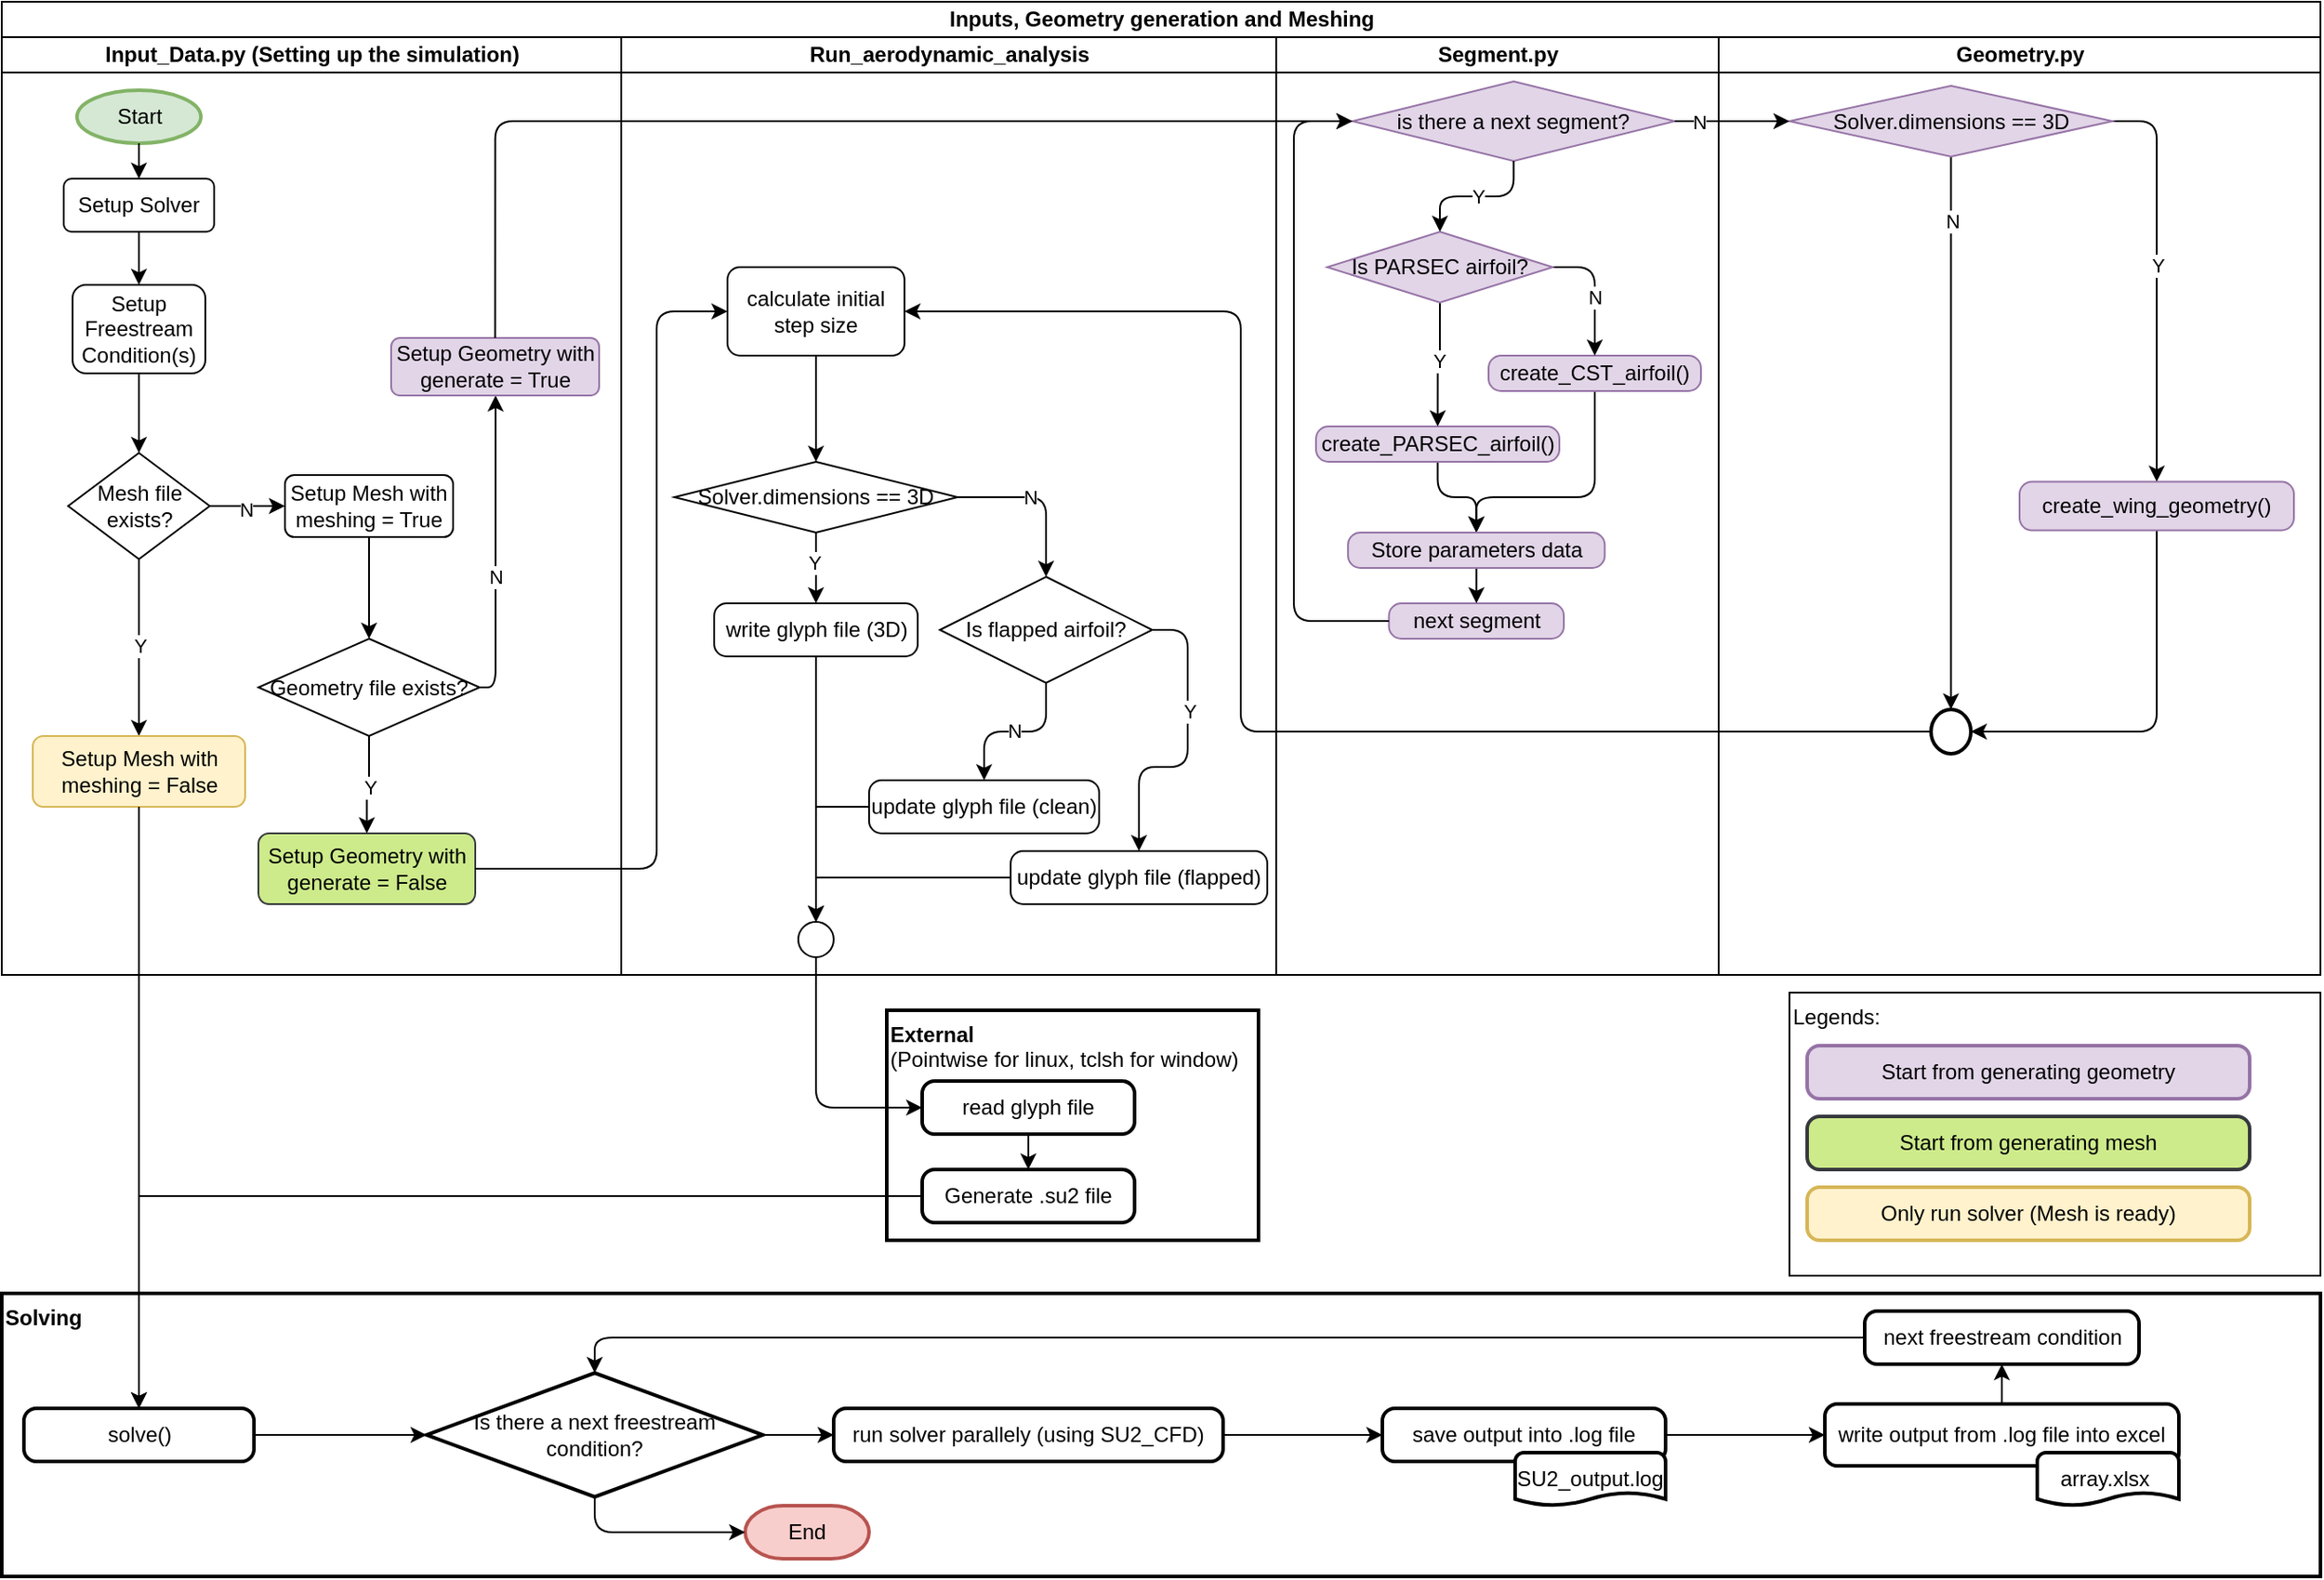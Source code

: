 <mxfile version="24.6.5" type="device">
  <diagram name="Page-1" id="SO0TgPZh9bHaN0swUPbW">
    <mxGraphModel dx="2756" dy="1480" grid="1" gridSize="10" guides="1" tooltips="1" connect="1" arrows="1" fold="1" page="1" pageScale="1" pageWidth="850" pageHeight="1100" math="0" shadow="0">
      <root>
        <mxCell id="0" />
        <mxCell id="1" parent="0" />
        <mxCell id="l3qqCL8ZwOuqY5DeSfAe-95" value="&lt;b&gt;Solving&lt;/b&gt;" style="rounded=0;whiteSpace=wrap;html=1;absoluteArcSize=1;arcSize=14;strokeWidth=2;horizontal=1;verticalAlign=top;align=left;" vertex="1" parent="1">
          <mxGeometry x="10" y="740" width="1310" height="160" as="geometry" />
        </mxCell>
        <mxCell id="l3qqCL8ZwOuqY5DeSfAe-11" value="Inputs, Geometry generation and Meshing" style="swimlane;childLayout=stackLayout;resizeParent=1;resizeParentMax=0;startSize=20;html=1;" vertex="1" parent="1">
          <mxGeometry x="10" y="10" width="1310" height="550" as="geometry" />
        </mxCell>
        <mxCell id="l3qqCL8ZwOuqY5DeSfAe-12" value="Input_Data.py (Setting up the simulation)" style="swimlane;startSize=20;html=1;" vertex="1" parent="l3qqCL8ZwOuqY5DeSfAe-11">
          <mxGeometry y="20" width="350" height="530" as="geometry" />
        </mxCell>
        <mxCell id="l3qqCL8ZwOuqY5DeSfAe-3" value="Setup Freestream Condition(s)" style="rounded=1;whiteSpace=wrap;html=1;" vertex="1" parent="l3qqCL8ZwOuqY5DeSfAe-12">
          <mxGeometry x="40" y="140" width="75" height="50" as="geometry" />
        </mxCell>
        <mxCell id="l3qqCL8ZwOuqY5DeSfAe-61" style="edgeStyle=orthogonalEdgeStyle;rounded=0;orthogonalLoop=1;jettySize=auto;html=1;" edge="1" parent="l3qqCL8ZwOuqY5DeSfAe-12" source="l3qqCL8ZwOuqY5DeSfAe-2" target="l3qqCL8ZwOuqY5DeSfAe-3">
          <mxGeometry relative="1" as="geometry" />
        </mxCell>
        <mxCell id="l3qqCL8ZwOuqY5DeSfAe-2" value="Setup Solver" style="rounded=1;whiteSpace=wrap;html=1;" vertex="1" parent="l3qqCL8ZwOuqY5DeSfAe-12">
          <mxGeometry x="35" y="80" width="85" height="30" as="geometry" />
        </mxCell>
        <mxCell id="l3qqCL8ZwOuqY5DeSfAe-4" value="Setup Geometry with generate = False" style="rounded=1;whiteSpace=wrap;html=1;fillColor=#cdeb8b;strokeColor=#36393d;" vertex="1" parent="l3qqCL8ZwOuqY5DeSfAe-12">
          <mxGeometry x="145" y="450" width="122.5" height="40" as="geometry" />
        </mxCell>
        <mxCell id="l3qqCL8ZwOuqY5DeSfAe-114" style="edgeStyle=orthogonalEdgeStyle;rounded=1;orthogonalLoop=1;jettySize=auto;html=1;exitX=1;exitY=0.5;exitDx=0;exitDy=0;exitPerimeter=0;curved=0;" edge="1" parent="l3qqCL8ZwOuqY5DeSfAe-12" source="l3qqCL8ZwOuqY5DeSfAe-18" target="l3qqCL8ZwOuqY5DeSfAe-22">
          <mxGeometry relative="1" as="geometry">
            <Array as="points">
              <mxPoint x="279" y="368" />
            </Array>
          </mxGeometry>
        </mxCell>
        <mxCell id="l3qqCL8ZwOuqY5DeSfAe-116" value="N" style="edgeLabel;html=1;align=center;verticalAlign=middle;resizable=0;points=[];" vertex="1" connectable="0" parent="l3qqCL8ZwOuqY5DeSfAe-114">
          <mxGeometry x="-0.458" y="4" relative="1" as="geometry">
            <mxPoint x="4" y="-25" as="offset" />
          </mxGeometry>
        </mxCell>
        <mxCell id="l3qqCL8ZwOuqY5DeSfAe-115" style="edgeStyle=orthogonalEdgeStyle;rounded=0;orthogonalLoop=1;jettySize=auto;html=1;" edge="1" parent="l3qqCL8ZwOuqY5DeSfAe-12" source="l3qqCL8ZwOuqY5DeSfAe-18" target="l3qqCL8ZwOuqY5DeSfAe-4">
          <mxGeometry relative="1" as="geometry" />
        </mxCell>
        <mxCell id="l3qqCL8ZwOuqY5DeSfAe-117" value="Y" style="edgeLabel;html=1;align=center;verticalAlign=middle;resizable=0;points=[];" vertex="1" connectable="0" parent="l3qqCL8ZwOuqY5DeSfAe-115">
          <mxGeometry x="-0.185" y="-2" relative="1" as="geometry">
            <mxPoint x="2" y="6" as="offset" />
          </mxGeometry>
        </mxCell>
        <mxCell id="l3qqCL8ZwOuqY5DeSfAe-18" value="Geometry file exists?" style="strokeWidth=1;html=1;shape=mxgraph.flowchart.decision;whiteSpace=wrap;fillColor=default;" vertex="1" parent="l3qqCL8ZwOuqY5DeSfAe-12">
          <mxGeometry x="145" y="340" width="125" height="55" as="geometry" />
        </mxCell>
        <mxCell id="l3qqCL8ZwOuqY5DeSfAe-110" style="edgeStyle=orthogonalEdgeStyle;rounded=0;orthogonalLoop=1;jettySize=auto;html=1;" edge="1" parent="l3qqCL8ZwOuqY5DeSfAe-12" source="l3qqCL8ZwOuqY5DeSfAe-19" target="l3qqCL8ZwOuqY5DeSfAe-5">
          <mxGeometry relative="1" as="geometry" />
        </mxCell>
        <mxCell id="l3qqCL8ZwOuqY5DeSfAe-160" value="Y" style="edgeLabel;html=1;align=center;verticalAlign=middle;resizable=0;points=[];" vertex="1" connectable="0" parent="l3qqCL8ZwOuqY5DeSfAe-110">
          <mxGeometry x="-0.031" relative="1" as="geometry">
            <mxPoint as="offset" />
          </mxGeometry>
        </mxCell>
        <mxCell id="l3qqCL8ZwOuqY5DeSfAe-111" style="edgeStyle=orthogonalEdgeStyle;rounded=0;orthogonalLoop=1;jettySize=auto;html=1;entryX=0;entryY=0.5;entryDx=0;entryDy=0;" edge="1" parent="l3qqCL8ZwOuqY5DeSfAe-12" source="l3qqCL8ZwOuqY5DeSfAe-19" target="l3qqCL8ZwOuqY5DeSfAe-20">
          <mxGeometry relative="1" as="geometry">
            <Array as="points">
              <mxPoint x="140" y="265" />
              <mxPoint x="140" y="265" />
            </Array>
          </mxGeometry>
        </mxCell>
        <mxCell id="l3qqCL8ZwOuqY5DeSfAe-159" value="N" style="edgeLabel;html=1;align=center;verticalAlign=middle;resizable=0;points=[];" vertex="1" connectable="0" parent="l3qqCL8ZwOuqY5DeSfAe-111">
          <mxGeometry x="-0.047" y="-2" relative="1" as="geometry">
            <mxPoint as="offset" />
          </mxGeometry>
        </mxCell>
        <mxCell id="l3qqCL8ZwOuqY5DeSfAe-19" value="Mesh file exists?" style="strokeWidth=1;html=1;shape=mxgraph.flowchart.decision;whiteSpace=wrap;fillColor=default;" vertex="1" parent="l3qqCL8ZwOuqY5DeSfAe-12">
          <mxGeometry x="37.5" y="235" width="80" height="60" as="geometry" />
        </mxCell>
        <mxCell id="l3qqCL8ZwOuqY5DeSfAe-20" value="Setup Mesh with meshing = True" style="rounded=1;whiteSpace=wrap;html=1;" vertex="1" parent="l3qqCL8ZwOuqY5DeSfAe-12">
          <mxGeometry x="160" y="247.5" width="95" height="35" as="geometry" />
        </mxCell>
        <mxCell id="l3qqCL8ZwOuqY5DeSfAe-22" value="Setup Geometry with generate = True" style="rounded=1;whiteSpace=wrap;html=1;fillColor=#e1d5e7;strokeColor=#9673a6;" vertex="1" parent="l3qqCL8ZwOuqY5DeSfAe-12">
          <mxGeometry x="220" y="170" width="117.5" height="32.5" as="geometry" />
        </mxCell>
        <mxCell id="l3qqCL8ZwOuqY5DeSfAe-5" value="Setup Mesh with meshing = False" style="rounded=1;whiteSpace=wrap;html=1;fillColor=#fff2cc;strokeColor=#d6b656;" vertex="1" parent="l3qqCL8ZwOuqY5DeSfAe-12">
          <mxGeometry x="17.5" y="395" width="120" height="40" as="geometry" />
        </mxCell>
        <mxCell id="l3qqCL8ZwOuqY5DeSfAe-112" style="edgeStyle=orthogonalEdgeStyle;rounded=0;orthogonalLoop=1;jettySize=auto;html=1;entryX=0.5;entryY=0;entryDx=0;entryDy=0;entryPerimeter=0;" edge="1" parent="l3qqCL8ZwOuqY5DeSfAe-12" source="l3qqCL8ZwOuqY5DeSfAe-20" target="l3qqCL8ZwOuqY5DeSfAe-18">
          <mxGeometry relative="1" as="geometry" />
        </mxCell>
        <mxCell id="l3qqCL8ZwOuqY5DeSfAe-122" style="edgeStyle=orthogonalEdgeStyle;rounded=0;orthogonalLoop=1;jettySize=auto;html=1;entryX=0.5;entryY=0;entryDx=0;entryDy=0;entryPerimeter=0;" edge="1" parent="l3qqCL8ZwOuqY5DeSfAe-12" source="l3qqCL8ZwOuqY5DeSfAe-3" target="l3qqCL8ZwOuqY5DeSfAe-19">
          <mxGeometry relative="1" as="geometry" />
        </mxCell>
        <mxCell id="l3qqCL8ZwOuqY5DeSfAe-6" value="Start" style="strokeWidth=2;html=1;shape=mxgraph.flowchart.start_1;whiteSpace=wrap;fillColor=#d5e8d4;strokeColor=#82b366;" vertex="1" parent="l3qqCL8ZwOuqY5DeSfAe-12">
          <mxGeometry x="42.5" y="30" width="70" height="30" as="geometry" />
        </mxCell>
        <mxCell id="l3qqCL8ZwOuqY5DeSfAe-60" style="edgeStyle=orthogonalEdgeStyle;rounded=0;orthogonalLoop=1;jettySize=auto;html=1;" edge="1" parent="l3qqCL8ZwOuqY5DeSfAe-12" source="l3qqCL8ZwOuqY5DeSfAe-6" target="l3qqCL8ZwOuqY5DeSfAe-2">
          <mxGeometry relative="1" as="geometry" />
        </mxCell>
        <mxCell id="l3qqCL8ZwOuqY5DeSfAe-13" value="Run_aerodynamic_analysis" style="swimlane;startSize=20;html=1;" vertex="1" parent="l3qqCL8ZwOuqY5DeSfAe-11">
          <mxGeometry x="350" y="20" width="370" height="530" as="geometry" />
        </mxCell>
        <mxCell id="l3qqCL8ZwOuqY5DeSfAe-47" value="update glyph file (clean)" style="rounded=1;whiteSpace=wrap;html=1;absoluteArcSize=1;arcSize=14;strokeWidth=1;" vertex="1" parent="l3qqCL8ZwOuqY5DeSfAe-13">
          <mxGeometry x="140" y="420" width="130" height="30" as="geometry" />
        </mxCell>
        <mxCell id="l3qqCL8ZwOuqY5DeSfAe-168" style="edgeStyle=orthogonalEdgeStyle;rounded=0;orthogonalLoop=1;jettySize=auto;html=1;entryX=0.5;entryY=0;entryDx=0;entryDy=0;" edge="1" parent="l3qqCL8ZwOuqY5DeSfAe-13" source="l3qqCL8ZwOuqY5DeSfAe-50" target="l3qqCL8ZwOuqY5DeSfAe-54">
          <mxGeometry relative="1" as="geometry" />
        </mxCell>
        <mxCell id="l3qqCL8ZwOuqY5DeSfAe-169" value="Y" style="edgeLabel;html=1;align=center;verticalAlign=middle;resizable=0;points=[];" vertex="1" connectable="0" parent="l3qqCL8ZwOuqY5DeSfAe-168">
          <mxGeometry x="-0.178" y="-1" relative="1" as="geometry">
            <mxPoint as="offset" />
          </mxGeometry>
        </mxCell>
        <mxCell id="l3qqCL8ZwOuqY5DeSfAe-50" value="Solver.dimensions == 3D" style="strokeWidth=1;html=1;shape=mxgraph.flowchart.decision;whiteSpace=wrap;fillColor=default;" vertex="1" parent="l3qqCL8ZwOuqY5DeSfAe-13">
          <mxGeometry x="30" y="240" width="160" height="40" as="geometry" />
        </mxCell>
        <mxCell id="l3qqCL8ZwOuqY5DeSfAe-52" value="calculate initial step size" style="rounded=1;whiteSpace=wrap;html=1;absoluteArcSize=1;arcSize=14;strokeWidth=1;fillColor=default;" vertex="1" parent="l3qqCL8ZwOuqY5DeSfAe-13">
          <mxGeometry x="60" y="130" width="100" height="50" as="geometry" />
        </mxCell>
        <mxCell id="l3qqCL8ZwOuqY5DeSfAe-53" value="update glyph file (flapped)" style="rounded=1;whiteSpace=wrap;html=1;absoluteArcSize=1;arcSize=14;strokeWidth=1;" vertex="1" parent="l3qqCL8ZwOuqY5DeSfAe-13">
          <mxGeometry x="220" y="460" width="145" height="30" as="geometry" />
        </mxCell>
        <mxCell id="l3qqCL8ZwOuqY5DeSfAe-54" value="write glyph file (3D)" style="rounded=1;whiteSpace=wrap;html=1;absoluteArcSize=1;arcSize=14;strokeWidth=1;" vertex="1" parent="l3qqCL8ZwOuqY5DeSfAe-13">
          <mxGeometry x="52.5" y="320" width="115" height="30" as="geometry" />
        </mxCell>
        <mxCell id="l3qqCL8ZwOuqY5DeSfAe-128" style="edgeStyle=orthogonalEdgeStyle;rounded=1;orthogonalLoop=1;jettySize=auto;html=1;entryX=0.5;entryY=0;entryDx=0;entryDy=0;exitX=1;exitY=0.5;exitDx=0;exitDy=0;exitPerimeter=0;curved=0;" edge="1" parent="l3qqCL8ZwOuqY5DeSfAe-13" source="l3qqCL8ZwOuqY5DeSfAe-59" target="l3qqCL8ZwOuqY5DeSfAe-53">
          <mxGeometry relative="1" as="geometry" />
        </mxCell>
        <mxCell id="l3qqCL8ZwOuqY5DeSfAe-135" value="Y" style="edgeLabel;html=1;align=center;verticalAlign=middle;resizable=0;points=[];" vertex="1" connectable="0" parent="l3qqCL8ZwOuqY5DeSfAe-128">
          <mxGeometry x="0.228" y="1" relative="1" as="geometry">
            <mxPoint x="9" y="-33" as="offset" />
          </mxGeometry>
        </mxCell>
        <mxCell id="l3qqCL8ZwOuqY5DeSfAe-129" style="edgeStyle=orthogonalEdgeStyle;rounded=1;orthogonalLoop=1;jettySize=auto;html=1;entryX=0.5;entryY=0;entryDx=0;entryDy=0;curved=0;" edge="1" parent="l3qqCL8ZwOuqY5DeSfAe-13" source="l3qqCL8ZwOuqY5DeSfAe-59" target="l3qqCL8ZwOuqY5DeSfAe-47">
          <mxGeometry relative="1" as="geometry" />
        </mxCell>
        <mxCell id="l3qqCL8ZwOuqY5DeSfAe-136" value="N" style="edgeLabel;html=1;align=center;verticalAlign=middle;resizable=0;points=[];" vertex="1" connectable="0" parent="l3qqCL8ZwOuqY5DeSfAe-129">
          <mxGeometry x="0.012" y="-1" relative="1" as="geometry">
            <mxPoint as="offset" />
          </mxGeometry>
        </mxCell>
        <mxCell id="l3qqCL8ZwOuqY5DeSfAe-59" value="Is flapped airfoil?" style="strokeWidth=1;html=1;shape=mxgraph.flowchart.decision;whiteSpace=wrap;fillColor=default;" vertex="1" parent="l3qqCL8ZwOuqY5DeSfAe-13">
          <mxGeometry x="180" y="305" width="120" height="60" as="geometry" />
        </mxCell>
        <mxCell id="l3qqCL8ZwOuqY5DeSfAe-102" style="edgeStyle=orthogonalEdgeStyle;rounded=0;orthogonalLoop=1;jettySize=auto;html=1;entryX=0.5;entryY=0;entryDx=0;entryDy=0;entryPerimeter=0;" edge="1" parent="l3qqCL8ZwOuqY5DeSfAe-13" source="l3qqCL8ZwOuqY5DeSfAe-52" target="l3qqCL8ZwOuqY5DeSfAe-50">
          <mxGeometry relative="1" as="geometry" />
        </mxCell>
        <mxCell id="l3qqCL8ZwOuqY5DeSfAe-105" style="edgeStyle=orthogonalEdgeStyle;rounded=1;orthogonalLoop=1;jettySize=auto;html=1;entryX=0.5;entryY=0;entryDx=0;entryDy=0;entryPerimeter=0;exitX=1;exitY=0.5;exitDx=0;exitDy=0;exitPerimeter=0;curved=0;" edge="1" parent="l3qqCL8ZwOuqY5DeSfAe-13" source="l3qqCL8ZwOuqY5DeSfAe-50" target="l3qqCL8ZwOuqY5DeSfAe-59">
          <mxGeometry relative="1" as="geometry">
            <Array as="points">
              <mxPoint x="240" y="260" />
            </Array>
          </mxGeometry>
        </mxCell>
        <mxCell id="l3qqCL8ZwOuqY5DeSfAe-170" value="N" style="edgeLabel;html=1;align=center;verticalAlign=middle;resizable=0;points=[];" vertex="1" connectable="0" parent="l3qqCL8ZwOuqY5DeSfAe-105">
          <mxGeometry x="-0.1" y="-3" relative="1" as="geometry">
            <mxPoint x="-2" y="-3" as="offset" />
          </mxGeometry>
        </mxCell>
        <mxCell id="l3qqCL8ZwOuqY5DeSfAe-137" value="" style="verticalLabelPosition=bottom;verticalAlign=top;html=1;shape=mxgraph.flowchart.on-page_reference;" vertex="1" parent="l3qqCL8ZwOuqY5DeSfAe-13">
          <mxGeometry x="100" y="500" width="20" height="20" as="geometry" />
        </mxCell>
        <mxCell id="l3qqCL8ZwOuqY5DeSfAe-171" style="edgeStyle=orthogonalEdgeStyle;rounded=0;orthogonalLoop=1;jettySize=auto;html=1;entryX=0.5;entryY=0;entryDx=0;entryDy=0;entryPerimeter=0;" edge="1" parent="l3qqCL8ZwOuqY5DeSfAe-13" source="l3qqCL8ZwOuqY5DeSfAe-54" target="l3qqCL8ZwOuqY5DeSfAe-137">
          <mxGeometry relative="1" as="geometry" />
        </mxCell>
        <mxCell id="l3qqCL8ZwOuqY5DeSfAe-172" style="edgeStyle=orthogonalEdgeStyle;rounded=0;orthogonalLoop=1;jettySize=auto;html=1;entryX=0.5;entryY=0;entryDx=0;entryDy=0;entryPerimeter=0;" edge="1" parent="l3qqCL8ZwOuqY5DeSfAe-13" source="l3qqCL8ZwOuqY5DeSfAe-47" target="l3qqCL8ZwOuqY5DeSfAe-137">
          <mxGeometry relative="1" as="geometry" />
        </mxCell>
        <mxCell id="l3qqCL8ZwOuqY5DeSfAe-173" style="edgeStyle=orthogonalEdgeStyle;rounded=0;orthogonalLoop=1;jettySize=auto;html=1;entryX=0.5;entryY=0;entryDx=0;entryDy=0;entryPerimeter=0;" edge="1" parent="l3qqCL8ZwOuqY5DeSfAe-13" source="l3qqCL8ZwOuqY5DeSfAe-53" target="l3qqCL8ZwOuqY5DeSfAe-137">
          <mxGeometry relative="1" as="geometry" />
        </mxCell>
        <mxCell id="l3qqCL8ZwOuqY5DeSfAe-27" value="Segment.py" style="swimlane;startSize=20;html=1;" vertex="1" parent="l3qqCL8ZwOuqY5DeSfAe-11">
          <mxGeometry x="720" y="20" width="250" height="530" as="geometry" />
        </mxCell>
        <mxCell id="l3qqCL8ZwOuqY5DeSfAe-85" style="edgeStyle=orthogonalEdgeStyle;rounded=1;orthogonalLoop=1;jettySize=auto;html=1;entryX=0.5;entryY=0;entryDx=0;entryDy=0;curved=0;" edge="1" parent="l3qqCL8ZwOuqY5DeSfAe-27" source="l3qqCL8ZwOuqY5DeSfAe-28" target="l3qqCL8ZwOuqY5DeSfAe-88">
          <mxGeometry relative="1" as="geometry" />
        </mxCell>
        <mxCell id="l3qqCL8ZwOuqY5DeSfAe-28" value="create_PARSEC_airfoil()" style="rounded=1;whiteSpace=wrap;html=1;absoluteArcSize=1;arcSize=14;strokeWidth=1;fillColor=#e1d5e7;strokeColor=#9673a6;" vertex="1" parent="l3qqCL8ZwOuqY5DeSfAe-27">
          <mxGeometry x="22.52" y="220" width="137.48" height="20" as="geometry" />
        </mxCell>
        <mxCell id="l3qqCL8ZwOuqY5DeSfAe-86" style="edgeStyle=orthogonalEdgeStyle;rounded=1;orthogonalLoop=1;jettySize=auto;html=1;entryX=0.5;entryY=0;entryDx=0;entryDy=0;exitX=0.5;exitY=1;exitDx=0;exitDy=0;curved=0;" edge="1" parent="l3qqCL8ZwOuqY5DeSfAe-27" source="l3qqCL8ZwOuqY5DeSfAe-29" target="l3qqCL8ZwOuqY5DeSfAe-88">
          <mxGeometry relative="1" as="geometry">
            <Array as="points">
              <mxPoint x="180" y="260" />
              <mxPoint x="113" y="260" />
            </Array>
          </mxGeometry>
        </mxCell>
        <mxCell id="l3qqCL8ZwOuqY5DeSfAe-29" value="create_CST_airfoil()" style="rounded=1;whiteSpace=wrap;html=1;absoluteArcSize=1;arcSize=14;strokeWidth=1;fillColor=#e1d5e7;strokeColor=#9673a6;" vertex="1" parent="l3qqCL8ZwOuqY5DeSfAe-27">
          <mxGeometry x="120" y="180" width="120" height="20" as="geometry" />
        </mxCell>
        <mxCell id="l3qqCL8ZwOuqY5DeSfAe-55" value="is there a next segment?" style="strokeWidth=1;html=1;shape=mxgraph.flowchart.decision;whiteSpace=wrap;fillColor=#e1d5e7;strokeColor=#9673a6;" vertex="1" parent="l3qqCL8ZwOuqY5DeSfAe-27">
          <mxGeometry x="43.12" y="25" width="182.1" height="45" as="geometry" />
        </mxCell>
        <mxCell id="l3qqCL8ZwOuqY5DeSfAe-56" value="next segment" style="rounded=1;whiteSpace=wrap;html=1;absoluteArcSize=1;arcSize=14;strokeWidth=1;fillColor=#e1d5e7;strokeColor=#9673a6;" vertex="1" parent="l3qqCL8ZwOuqY5DeSfAe-27">
          <mxGeometry x="63.71" y="320" width="98.81" height="20" as="geometry" />
        </mxCell>
        <mxCell id="l3qqCL8ZwOuqY5DeSfAe-83" style="edgeStyle=orthogonalEdgeStyle;rounded=0;orthogonalLoop=1;jettySize=auto;html=1;entryX=0.5;entryY=0;entryDx=0;entryDy=0;exitX=0.5;exitY=1;exitDx=0;exitDy=0;exitPerimeter=0;" edge="1" parent="l3qqCL8ZwOuqY5DeSfAe-27" source="l3qqCL8ZwOuqY5DeSfAe-81" target="l3qqCL8ZwOuqY5DeSfAe-28">
          <mxGeometry relative="1" as="geometry" />
        </mxCell>
        <mxCell id="l3qqCL8ZwOuqY5DeSfAe-163" value="Y" style="edgeLabel;html=1;align=center;verticalAlign=middle;resizable=0;points=[];" vertex="1" connectable="0" parent="l3qqCL8ZwOuqY5DeSfAe-83">
          <mxGeometry x="-0.079" y="-1" relative="1" as="geometry">
            <mxPoint as="offset" />
          </mxGeometry>
        </mxCell>
        <mxCell id="l3qqCL8ZwOuqY5DeSfAe-166" style="edgeStyle=orthogonalEdgeStyle;rounded=1;orthogonalLoop=1;jettySize=auto;html=1;entryX=0.5;entryY=0;entryDx=0;entryDy=0;exitX=1;exitY=0.5;exitDx=0;exitDy=0;exitPerimeter=0;curved=0;" edge="1" parent="l3qqCL8ZwOuqY5DeSfAe-27" source="l3qqCL8ZwOuqY5DeSfAe-81" target="l3qqCL8ZwOuqY5DeSfAe-29">
          <mxGeometry relative="1" as="geometry" />
        </mxCell>
        <mxCell id="l3qqCL8ZwOuqY5DeSfAe-167" value="N" style="edgeLabel;html=1;align=center;verticalAlign=middle;resizable=0;points=[];" vertex="1" connectable="0" parent="l3qqCL8ZwOuqY5DeSfAe-166">
          <mxGeometry x="0.082" relative="1" as="geometry">
            <mxPoint as="offset" />
          </mxGeometry>
        </mxCell>
        <mxCell id="l3qqCL8ZwOuqY5DeSfAe-81" value="Is PARSEC airfoil?" style="strokeWidth=1;html=1;shape=mxgraph.flowchart.decision;whiteSpace=wrap;fillColor=#e1d5e7;strokeColor=#9673a6;" vertex="1" parent="l3qqCL8ZwOuqY5DeSfAe-27">
          <mxGeometry x="28.79" y="110" width="127.47" height="40" as="geometry" />
        </mxCell>
        <mxCell id="l3qqCL8ZwOuqY5DeSfAe-82" style="edgeStyle=orthogonalEdgeStyle;rounded=1;orthogonalLoop=1;jettySize=auto;html=1;exitX=0.5;exitY=1;exitDx=0;exitDy=0;exitPerimeter=0;entryX=0.5;entryY=0;entryDx=0;entryDy=0;entryPerimeter=0;curved=0;" edge="1" parent="l3qqCL8ZwOuqY5DeSfAe-27" source="l3qqCL8ZwOuqY5DeSfAe-55" target="l3qqCL8ZwOuqY5DeSfAe-81">
          <mxGeometry relative="1" as="geometry" />
        </mxCell>
        <mxCell id="l3qqCL8ZwOuqY5DeSfAe-131" value="Y" style="edgeLabel;html=1;align=center;verticalAlign=middle;resizable=0;points=[];" vertex="1" connectable="0" parent="l3qqCL8ZwOuqY5DeSfAe-82">
          <mxGeometry x="0.164" y="-1" relative="1" as="geometry">
            <mxPoint x="7" y="1" as="offset" />
          </mxGeometry>
        </mxCell>
        <mxCell id="l3qqCL8ZwOuqY5DeSfAe-89" style="edgeStyle=orthogonalEdgeStyle;rounded=0;orthogonalLoop=1;jettySize=auto;html=1;entryX=0.5;entryY=0;entryDx=0;entryDy=0;" edge="1" parent="l3qqCL8ZwOuqY5DeSfAe-27" source="l3qqCL8ZwOuqY5DeSfAe-88" target="l3qqCL8ZwOuqY5DeSfAe-56">
          <mxGeometry relative="1" as="geometry" />
        </mxCell>
        <mxCell id="l3qqCL8ZwOuqY5DeSfAe-88" value="Store parameters data" style="rounded=1;whiteSpace=wrap;html=1;absoluteArcSize=1;arcSize=14;strokeWidth=1;fillColor=#e1d5e7;strokeColor=#9673a6;" vertex="1" parent="l3qqCL8ZwOuqY5DeSfAe-27">
          <mxGeometry x="40.59" y="280" width="145.06" height="20" as="geometry" />
        </mxCell>
        <mxCell id="l3qqCL8ZwOuqY5DeSfAe-162" style="edgeStyle=orthogonalEdgeStyle;rounded=1;orthogonalLoop=1;jettySize=auto;html=1;entryX=0;entryY=0.5;entryDx=0;entryDy=0;entryPerimeter=0;exitX=0;exitY=0.5;exitDx=0;exitDy=0;curved=0;" edge="1" parent="l3qqCL8ZwOuqY5DeSfAe-27" source="l3qqCL8ZwOuqY5DeSfAe-56" target="l3qqCL8ZwOuqY5DeSfAe-55">
          <mxGeometry relative="1" as="geometry">
            <mxPoint x="43.12" y="330.067" as="sourcePoint" />
            <mxPoint x="22.53" y="47.5" as="targetPoint" />
            <Array as="points">
              <mxPoint x="10" y="330" />
              <mxPoint x="10" y="48" />
            </Array>
          </mxGeometry>
        </mxCell>
        <mxCell id="l3qqCL8ZwOuqY5DeSfAe-14" value="Geometry.py" style="swimlane;startSize=20;html=1;" vertex="1" parent="l3qqCL8ZwOuqY5DeSfAe-11">
          <mxGeometry x="970" y="20" width="340" height="530" as="geometry" />
        </mxCell>
        <mxCell id="l3qqCL8ZwOuqY5DeSfAe-158" style="edgeStyle=orthogonalEdgeStyle;rounded=1;orthogonalLoop=1;jettySize=auto;html=1;exitX=0.5;exitY=1;exitDx=0;exitDy=0;entryX=1;entryY=0.5;entryDx=0;entryDy=0;curved=0;" edge="1" parent="l3qqCL8ZwOuqY5DeSfAe-14" source="l3qqCL8ZwOuqY5DeSfAe-26" target="l3qqCL8ZwOuqY5DeSfAe-124">
          <mxGeometry relative="1" as="geometry" />
        </mxCell>
        <mxCell id="l3qqCL8ZwOuqY5DeSfAe-26" value="create_wing_geometry()" style="rounded=1;whiteSpace=wrap;html=1;absoluteArcSize=1;arcSize=14;strokeWidth=1;fillColor=#e1d5e7;strokeColor=#9673a6;" vertex="1" parent="l3qqCL8ZwOuqY5DeSfAe-14">
          <mxGeometry x="170" y="251.25" width="155" height="27.5" as="geometry" />
        </mxCell>
        <mxCell id="l3qqCL8ZwOuqY5DeSfAe-92" style="edgeStyle=orthogonalEdgeStyle;rounded=1;orthogonalLoop=1;jettySize=auto;html=1;entryX=0.5;entryY=0;entryDx=0;entryDy=0;exitX=1;exitY=0.5;exitDx=0;exitDy=0;exitPerimeter=0;curved=0;" edge="1" parent="l3qqCL8ZwOuqY5DeSfAe-14" source="l3qqCL8ZwOuqY5DeSfAe-25" target="l3qqCL8ZwOuqY5DeSfAe-26">
          <mxGeometry relative="1" as="geometry" />
        </mxCell>
        <mxCell id="l3qqCL8ZwOuqY5DeSfAe-132" value="Y" style="edgeLabel;html=1;align=center;verticalAlign=middle;resizable=0;points=[];" vertex="1" connectable="0" parent="l3qqCL8ZwOuqY5DeSfAe-92">
          <mxGeometry x="-0.075" relative="1" as="geometry">
            <mxPoint as="offset" />
          </mxGeometry>
        </mxCell>
        <mxCell id="l3qqCL8ZwOuqY5DeSfAe-126" style="edgeStyle=orthogonalEdgeStyle;rounded=0;orthogonalLoop=1;jettySize=auto;html=1;entryX=0.5;entryY=0;entryDx=0;entryDy=0;" edge="1" parent="l3qqCL8ZwOuqY5DeSfAe-14" source="l3qqCL8ZwOuqY5DeSfAe-25" target="l3qqCL8ZwOuqY5DeSfAe-124">
          <mxGeometry relative="1" as="geometry" />
        </mxCell>
        <mxCell id="l3qqCL8ZwOuqY5DeSfAe-133" value="N" style="edgeLabel;html=1;align=center;verticalAlign=middle;resizable=0;points=[];" vertex="1" connectable="0" parent="l3qqCL8ZwOuqY5DeSfAe-126">
          <mxGeometry x="-0.765" y="3" relative="1" as="geometry">
            <mxPoint x="-3" as="offset" />
          </mxGeometry>
        </mxCell>
        <mxCell id="l3qqCL8ZwOuqY5DeSfAe-25" value="Solver.dimensions == 3D" style="strokeWidth=1;html=1;shape=mxgraph.flowchart.decision;whiteSpace=wrap;fillColor=#e1d5e7;strokeColor=#9673a6;" vertex="1" parent="l3qqCL8ZwOuqY5DeSfAe-14">
          <mxGeometry x="40" y="27.5" width="182.5" height="40" as="geometry" />
        </mxCell>
        <mxCell id="l3qqCL8ZwOuqY5DeSfAe-124" value="" style="ellipse;whiteSpace=wrap;html=1;rounded=1;arcSize=14;strokeWidth=2;" vertex="1" parent="l3qqCL8ZwOuqY5DeSfAe-14">
          <mxGeometry x="120" y="380" width="22.5" height="25" as="geometry" />
        </mxCell>
        <mxCell id="l3qqCL8ZwOuqY5DeSfAe-78" style="edgeStyle=orthogonalEdgeStyle;rounded=1;orthogonalLoop=1;jettySize=auto;html=1;exitX=0.5;exitY=0;exitDx=0;exitDy=0;curved=0;entryX=0;entryY=0.5;entryDx=0;entryDy=0;entryPerimeter=0;" edge="1" parent="l3qqCL8ZwOuqY5DeSfAe-11" source="l3qqCL8ZwOuqY5DeSfAe-22" target="l3qqCL8ZwOuqY5DeSfAe-55">
          <mxGeometry relative="1" as="geometry">
            <mxPoint x="370" y="68" as="targetPoint" />
          </mxGeometry>
        </mxCell>
        <mxCell id="l3qqCL8ZwOuqY5DeSfAe-91" style="edgeStyle=orthogonalEdgeStyle;rounded=0;orthogonalLoop=1;jettySize=auto;html=1;entryX=0;entryY=0.5;entryDx=0;entryDy=0;entryPerimeter=0;" edge="1" parent="l3qqCL8ZwOuqY5DeSfAe-11" source="l3qqCL8ZwOuqY5DeSfAe-55" target="l3qqCL8ZwOuqY5DeSfAe-25">
          <mxGeometry relative="1" as="geometry" />
        </mxCell>
        <mxCell id="l3qqCL8ZwOuqY5DeSfAe-130" value="N" style="edgeLabel;html=1;align=center;verticalAlign=middle;resizable=0;points=[];" vertex="1" connectable="0" parent="l3qqCL8ZwOuqY5DeSfAe-91">
          <mxGeometry x="-0.103" relative="1" as="geometry">
            <mxPoint x="-15" as="offset" />
          </mxGeometry>
        </mxCell>
        <mxCell id="l3qqCL8ZwOuqY5DeSfAe-113" style="edgeStyle=orthogonalEdgeStyle;rounded=1;orthogonalLoop=1;jettySize=auto;html=1;entryX=0;entryY=0.5;entryDx=0;entryDy=0;exitX=1;exitY=0.5;exitDx=0;exitDy=0;curved=0;" edge="1" parent="l3qqCL8ZwOuqY5DeSfAe-11" source="l3qqCL8ZwOuqY5DeSfAe-4" target="l3qqCL8ZwOuqY5DeSfAe-52">
          <mxGeometry relative="1" as="geometry">
            <Array as="points">
              <mxPoint x="370" y="490" />
              <mxPoint x="370" y="175" />
            </Array>
          </mxGeometry>
        </mxCell>
        <mxCell id="l3qqCL8ZwOuqY5DeSfAe-134" style="edgeStyle=orthogonalEdgeStyle;rounded=1;orthogonalLoop=1;jettySize=auto;html=1;entryX=1;entryY=0.5;entryDx=0;entryDy=0;exitX=0;exitY=0.5;exitDx=0;exitDy=0;curved=0;" edge="1" parent="l3qqCL8ZwOuqY5DeSfAe-11" source="l3qqCL8ZwOuqY5DeSfAe-124" target="l3qqCL8ZwOuqY5DeSfAe-52">
          <mxGeometry relative="1" as="geometry">
            <mxPoint x="730" y="250.0" as="targetPoint" />
            <Array as="points">
              <mxPoint x="700" y="412" />
              <mxPoint x="700" y="175" />
            </Array>
          </mxGeometry>
        </mxCell>
        <mxCell id="l3qqCL8ZwOuqY5DeSfAe-31" value="&lt;b&gt;External&amp;nbsp;&lt;/b&gt;&lt;div&gt;(Pointwise for linux, tclsh for window)&lt;/div&gt;" style="rounded=0;whiteSpace=wrap;html=1;absoluteArcSize=1;arcSize=14;strokeWidth=2;verticalAlign=top;align=left;" vertex="1" parent="1">
          <mxGeometry x="510" y="580" width="210" height="130" as="geometry" />
        </mxCell>
        <mxCell id="l3qqCL8ZwOuqY5DeSfAe-121" style="edgeStyle=orthogonalEdgeStyle;rounded=0;orthogonalLoop=1;jettySize=auto;html=1;exitX=0.5;exitY=1;exitDx=0;exitDy=0;entryX=0.5;entryY=0;entryDx=0;entryDy=0;" edge="1" parent="1" source="l3qqCL8ZwOuqY5DeSfAe-34" target="l3qqCL8ZwOuqY5DeSfAe-35">
          <mxGeometry relative="1" as="geometry" />
        </mxCell>
        <mxCell id="l3qqCL8ZwOuqY5DeSfAe-34" value="read glyph file" style="rounded=1;whiteSpace=wrap;html=1;absoluteArcSize=1;arcSize=14;strokeWidth=2;" vertex="1" parent="1">
          <mxGeometry x="530" y="620" width="120" height="30" as="geometry" />
        </mxCell>
        <mxCell id="l3qqCL8ZwOuqY5DeSfAe-183" style="edgeStyle=orthogonalEdgeStyle;rounded=0;orthogonalLoop=1;jettySize=auto;html=1;entryX=0.5;entryY=0;entryDx=0;entryDy=0;" edge="1" parent="1" source="l3qqCL8ZwOuqY5DeSfAe-35" target="l3qqCL8ZwOuqY5DeSfAe-41">
          <mxGeometry relative="1" as="geometry" />
        </mxCell>
        <mxCell id="l3qqCL8ZwOuqY5DeSfAe-35" value="Generate .su2 file" style="rounded=1;whiteSpace=wrap;html=1;absoluteArcSize=1;arcSize=14;strokeWidth=2;" vertex="1" parent="1">
          <mxGeometry x="530" y="670" width="120" height="30" as="geometry" />
        </mxCell>
        <mxCell id="l3qqCL8ZwOuqY5DeSfAe-177" style="edgeStyle=orthogonalEdgeStyle;rounded=0;orthogonalLoop=1;jettySize=auto;html=1;" edge="1" parent="1" source="l3qqCL8ZwOuqY5DeSfAe-45" target="l3qqCL8ZwOuqY5DeSfAe-42">
          <mxGeometry relative="1" as="geometry" />
        </mxCell>
        <mxCell id="l3qqCL8ZwOuqY5DeSfAe-45" value="run &lt;span&gt;solver parallely (using SU2_CFD)&lt;/span&gt;" style="rounded=1;whiteSpace=wrap;html=1;absoluteArcSize=1;arcSize=14;strokeWidth=2;fontStyle=0" vertex="1" parent="1">
          <mxGeometry x="480" y="805" width="220" height="30" as="geometry" />
        </mxCell>
        <mxCell id="l3qqCL8ZwOuqY5DeSfAe-41" value="solve()" style="rounded=1;whiteSpace=wrap;html=1;absoluteArcSize=1;arcSize=14;strokeWidth=2;" vertex="1" parent="1">
          <mxGeometry x="22.5" y="805" width="130" height="30" as="geometry" />
        </mxCell>
        <mxCell id="l3qqCL8ZwOuqY5DeSfAe-178" style="edgeStyle=orthogonalEdgeStyle;rounded=0;orthogonalLoop=1;jettySize=auto;html=1;" edge="1" parent="1" source="l3qqCL8ZwOuqY5DeSfAe-42" target="l3qqCL8ZwOuqY5DeSfAe-43">
          <mxGeometry relative="1" as="geometry" />
        </mxCell>
        <mxCell id="l3qqCL8ZwOuqY5DeSfAe-42" value="save output into .log file" style="rounded=1;whiteSpace=wrap;html=1;absoluteArcSize=1;arcSize=14;strokeWidth=2;" vertex="1" parent="1">
          <mxGeometry x="790" y="805" width="160" height="30" as="geometry" />
        </mxCell>
        <mxCell id="l3qqCL8ZwOuqY5DeSfAe-181" style="edgeStyle=orthogonalEdgeStyle;rounded=0;orthogonalLoop=1;jettySize=auto;html=1;exitX=0.5;exitY=0;exitDx=0;exitDy=0;entryX=0.5;entryY=1;entryDx=0;entryDy=0;" edge="1" parent="1" source="l3qqCL8ZwOuqY5DeSfAe-43" target="l3qqCL8ZwOuqY5DeSfAe-150">
          <mxGeometry relative="1" as="geometry" />
        </mxCell>
        <mxCell id="l3qqCL8ZwOuqY5DeSfAe-43" value="write output from .log file into excel" style="rounded=1;whiteSpace=wrap;html=1;absoluteArcSize=1;arcSize=14;strokeWidth=2;" vertex="1" parent="1">
          <mxGeometry x="1040" y="802.5" width="200" height="35" as="geometry" />
        </mxCell>
        <mxCell id="l3qqCL8ZwOuqY5DeSfAe-44" value="array.xlsx&amp;nbsp;" style="strokeWidth=2;html=1;shape=mxgraph.flowchart.document2;whiteSpace=wrap;size=0.25;" vertex="1" parent="1">
          <mxGeometry x="1160" y="830" width="80" height="30" as="geometry" />
        </mxCell>
        <mxCell id="l3qqCL8ZwOuqY5DeSfAe-142" style="edgeStyle=orthogonalEdgeStyle;rounded=1;orthogonalLoop=1;jettySize=auto;html=1;entryX=0;entryY=0.5;entryDx=0;entryDy=0;exitX=0.5;exitY=1;exitDx=0;exitDy=0;exitPerimeter=0;curved=0;" edge="1" parent="1" source="l3qqCL8ZwOuqY5DeSfAe-137" target="l3qqCL8ZwOuqY5DeSfAe-34">
          <mxGeometry relative="1" as="geometry" />
        </mxCell>
        <mxCell id="l3qqCL8ZwOuqY5DeSfAe-143" value="End" style="strokeWidth=2;html=1;shape=mxgraph.flowchart.terminator;whiteSpace=wrap;fillColor=#f8cecc;strokeColor=#b85450;" vertex="1" parent="1">
          <mxGeometry x="430" y="860" width="70" height="30" as="geometry" />
        </mxCell>
        <mxCell id="l3qqCL8ZwOuqY5DeSfAe-176" style="edgeStyle=orthogonalEdgeStyle;rounded=0;orthogonalLoop=1;jettySize=auto;html=1;entryX=0;entryY=0.5;entryDx=0;entryDy=0;" edge="1" parent="1" source="l3qqCL8ZwOuqY5DeSfAe-146" target="l3qqCL8ZwOuqY5DeSfAe-45">
          <mxGeometry relative="1" as="geometry" />
        </mxCell>
        <mxCell id="l3qqCL8ZwOuqY5DeSfAe-146" value="Is there a next freestream condition?" style="strokeWidth=2;html=1;shape=mxgraph.flowchart.decision;whiteSpace=wrap;" vertex="1" parent="1">
          <mxGeometry x="250" y="785" width="190" height="70" as="geometry" />
        </mxCell>
        <mxCell id="l3qqCL8ZwOuqY5DeSfAe-150" value="next freestream condition" style="rounded=1;whiteSpace=wrap;html=1;absoluteArcSize=1;arcSize=14;strokeWidth=2;" vertex="1" parent="1">
          <mxGeometry x="1062.5" y="750" width="155" height="30" as="geometry" />
        </mxCell>
        <mxCell id="l3qqCL8ZwOuqY5DeSfAe-46" value="SU2_output.log" style="strokeWidth=2;html=1;shape=mxgraph.flowchart.document2;whiteSpace=wrap;size=0.25;" vertex="1" parent="1">
          <mxGeometry x="865" y="830" width="85" height="30" as="geometry" />
        </mxCell>
        <mxCell id="l3qqCL8ZwOuqY5DeSfAe-179" style="edgeStyle=orthogonalEdgeStyle;rounded=0;orthogonalLoop=1;jettySize=auto;html=1;entryX=0;entryY=0.5;entryDx=0;entryDy=0;entryPerimeter=0;" edge="1" parent="1" source="l3qqCL8ZwOuqY5DeSfAe-41" target="l3qqCL8ZwOuqY5DeSfAe-146">
          <mxGeometry relative="1" as="geometry" />
        </mxCell>
        <mxCell id="l3qqCL8ZwOuqY5DeSfAe-180" style="edgeStyle=orthogonalEdgeStyle;rounded=1;orthogonalLoop=1;jettySize=auto;html=1;entryX=0.5;entryY=0;entryDx=0;entryDy=0;entryPerimeter=0;curved=0;" edge="1" parent="1" source="l3qqCL8ZwOuqY5DeSfAe-150" target="l3qqCL8ZwOuqY5DeSfAe-146">
          <mxGeometry relative="1" as="geometry" />
        </mxCell>
        <mxCell id="l3qqCL8ZwOuqY5DeSfAe-182" style="edgeStyle=orthogonalEdgeStyle;rounded=0;orthogonalLoop=1;jettySize=auto;html=1;entryX=0.5;entryY=0;entryDx=0;entryDy=0;" edge="1" parent="1" source="l3qqCL8ZwOuqY5DeSfAe-5" target="l3qqCL8ZwOuqY5DeSfAe-41">
          <mxGeometry relative="1" as="geometry" />
        </mxCell>
        <mxCell id="l3qqCL8ZwOuqY5DeSfAe-184" style="edgeStyle=orthogonalEdgeStyle;rounded=1;orthogonalLoop=1;jettySize=auto;html=1;exitX=0.5;exitY=1;exitDx=0;exitDy=0;exitPerimeter=0;entryX=0;entryY=0.5;entryDx=0;entryDy=0;entryPerimeter=0;curved=0;" edge="1" parent="1" source="l3qqCL8ZwOuqY5DeSfAe-146" target="l3qqCL8ZwOuqY5DeSfAe-143">
          <mxGeometry relative="1" as="geometry" />
        </mxCell>
        <mxCell id="l3qqCL8ZwOuqY5DeSfAe-188" value="Legends:" style="rounded=0;whiteSpace=wrap;html=1;absoluteArcSize=1;arcSize=14;strokeWidth=1;align=left;verticalAlign=top;" vertex="1" parent="1">
          <mxGeometry x="1020" y="570" width="300" height="160" as="geometry" />
        </mxCell>
        <mxCell id="l3qqCL8ZwOuqY5DeSfAe-185" value="Start from generating mesh" style="rounded=1;whiteSpace=wrap;html=1;absoluteArcSize=1;arcSize=14;strokeWidth=2;fillColor=#cdeb8b;strokeColor=#36393d;" vertex="1" parent="1">
          <mxGeometry x="1030" y="640" width="250" height="30" as="geometry" />
        </mxCell>
        <mxCell id="l3qqCL8ZwOuqY5DeSfAe-186" value="Only run solver (Mesh is ready)" style="rounded=1;whiteSpace=wrap;html=1;absoluteArcSize=1;arcSize=14;strokeWidth=2;fillColor=#fff2cc;strokeColor=#d6b656;" vertex="1" parent="1">
          <mxGeometry x="1030" y="680" width="250" height="30" as="geometry" />
        </mxCell>
        <mxCell id="l3qqCL8ZwOuqY5DeSfAe-187" value="Start from generating geometry" style="rounded=1;whiteSpace=wrap;html=1;absoluteArcSize=1;arcSize=14;strokeWidth=2;fillColor=#e1d5e7;strokeColor=#9673a6;" vertex="1" parent="1">
          <mxGeometry x="1030" y="600" width="250" height="30" as="geometry" />
        </mxCell>
      </root>
    </mxGraphModel>
  </diagram>
</mxfile>
